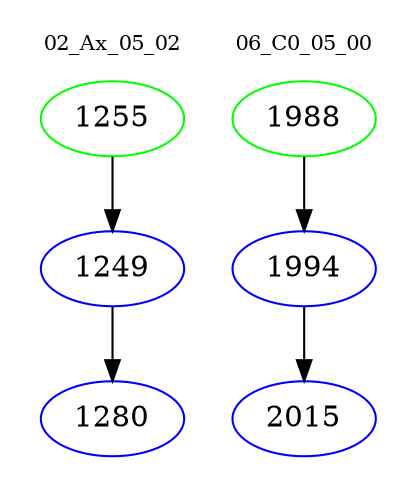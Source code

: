 digraph{
subgraph cluster_0 {
color = white
label = "02_Ax_05_02";
fontsize=10;
T0_1255 [label="1255", color="green"]
T0_1255 -> T0_1249 [color="black"]
T0_1249 [label="1249", color="blue"]
T0_1249 -> T0_1280 [color="black"]
T0_1280 [label="1280", color="blue"]
}
subgraph cluster_1 {
color = white
label = "06_C0_05_00";
fontsize=10;
T1_1988 [label="1988", color="green"]
T1_1988 -> T1_1994 [color="black"]
T1_1994 [label="1994", color="blue"]
T1_1994 -> T1_2015 [color="black"]
T1_2015 [label="2015", color="blue"]
}
}
